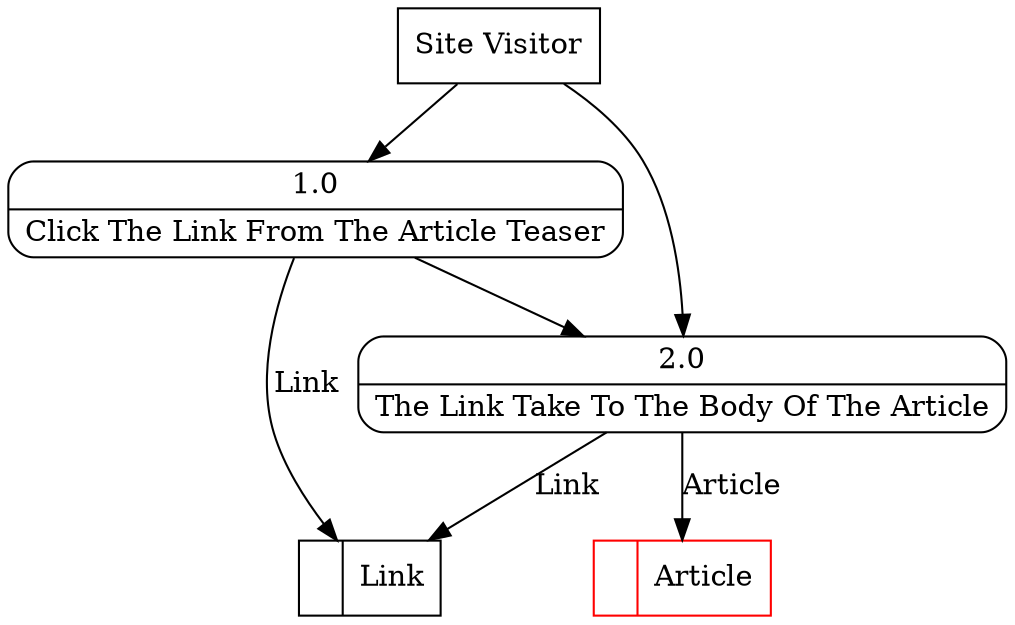 digraph dfd2{ 
node[shape=record]
200 [label="<f0>  |<f1> Link " ];
201 [label="<f0>  |<f1> Article " color=red];
202 [label="Site Visitor" shape=box];
203 [label="{<f0> 1.0|<f1> Click The Link From The Article Teaser }" shape=Mrecord];
204 [label="{<f0> 2.0|<f1> The Link Take To The Body Of The Article }" shape=Mrecord];
202 -> 203
202 -> 204
203 -> 204
203 -> 200 [label="Link"]
204 -> 201 [label="Article"]
204 -> 200 [label="Link"]
}